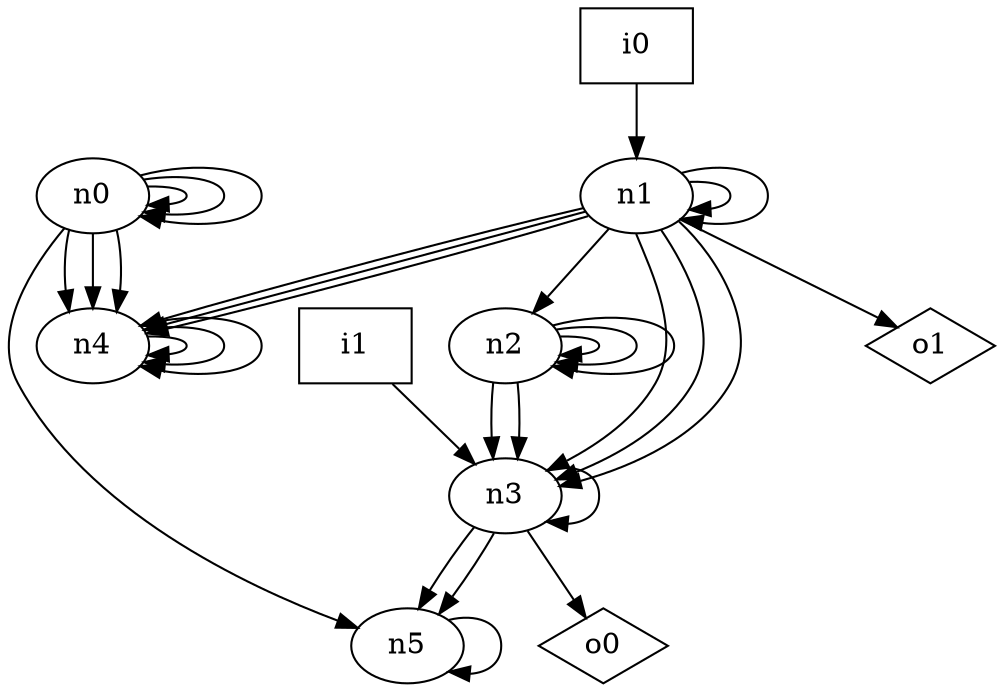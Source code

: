 digraph G {
n0 [label="n0"];
n1 [label="n1"];
n2 [label="n2"];
n3 [label="n3"];
n4 [label="n4"];
n5 [label="n5"];
n6 [label="i0",shape="box"];
n7 [label="i1",shape="box"];
n8 [label="o0",shape="diamond"];
n9 [label="o1",shape="diamond"];
n0 -> n0
n0 -> n0
n0 -> n0
n0 -> n4
n0 -> n4
n0 -> n4
n0 -> n5
n1 -> n1
n1 -> n1
n1 -> n2
n1 -> n3
n1 -> n3
n1 -> n3
n1 -> n4
n1 -> n4
n1 -> n4
n1 -> n9
n2 -> n2
n2 -> n2
n2 -> n2
n2 -> n3
n2 -> n3
n3 -> n3
n3 -> n5
n3 -> n5
n3 -> n8
n4 -> n4
n4 -> n4
n4 -> n4
n5 -> n5
n6 -> n1
n7 -> n3
}